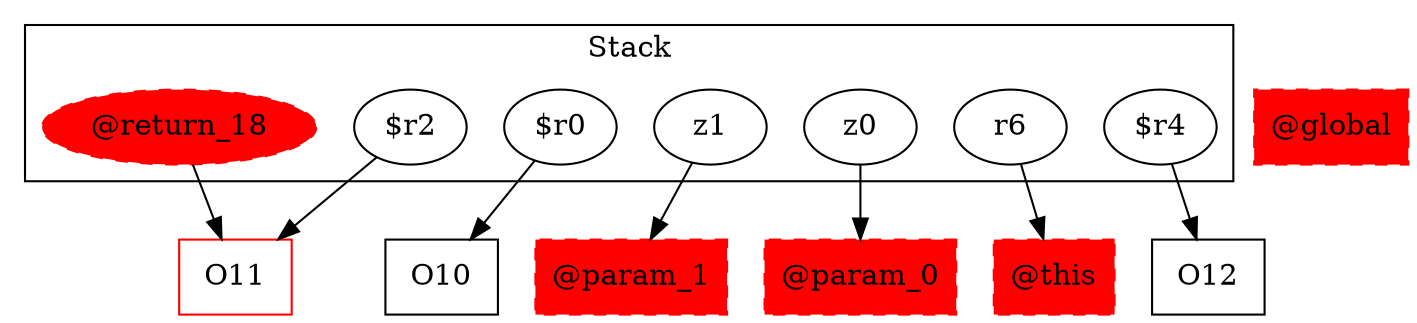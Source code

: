 digraph sample {
  rankDir="LR";
  subgraph cluster_0 {
    label="Stack"
    "$r2"; "$r0"; "@return_18"; "z1"; "z0"; "r6"; "$r4"; 
  }
  "$r2" -> { O11[shape=box]};
  "$r0" -> { O10[shape=box]};
  "@return_18" -> { O11[shape=box]};
  "z1" -> { "@param_1"[shape=box]};
  "z0" -> { "@param_0"[shape=box]};
  "r6" -> { "@this"[shape=box]};
  "$r4" -> { O12[shape=box]};
  "@return_18"[style="filled,dashed"]; 
  "@global"[shape=box, style="filled,dashed"];
  "@this"[shape=box, style="filled,dashed"];
  "@param_0"[shape=box, style="filled,dashed"];
  "@param_1"[shape=box, style="filled,dashed"];
  "@return_18"[color="red"];
  "@global"[color="red"];
  "@this"[color="red"];
  "@param_0"[color="red"];
  O11[color="red"];
  "@param_1"[color="red"];
}
